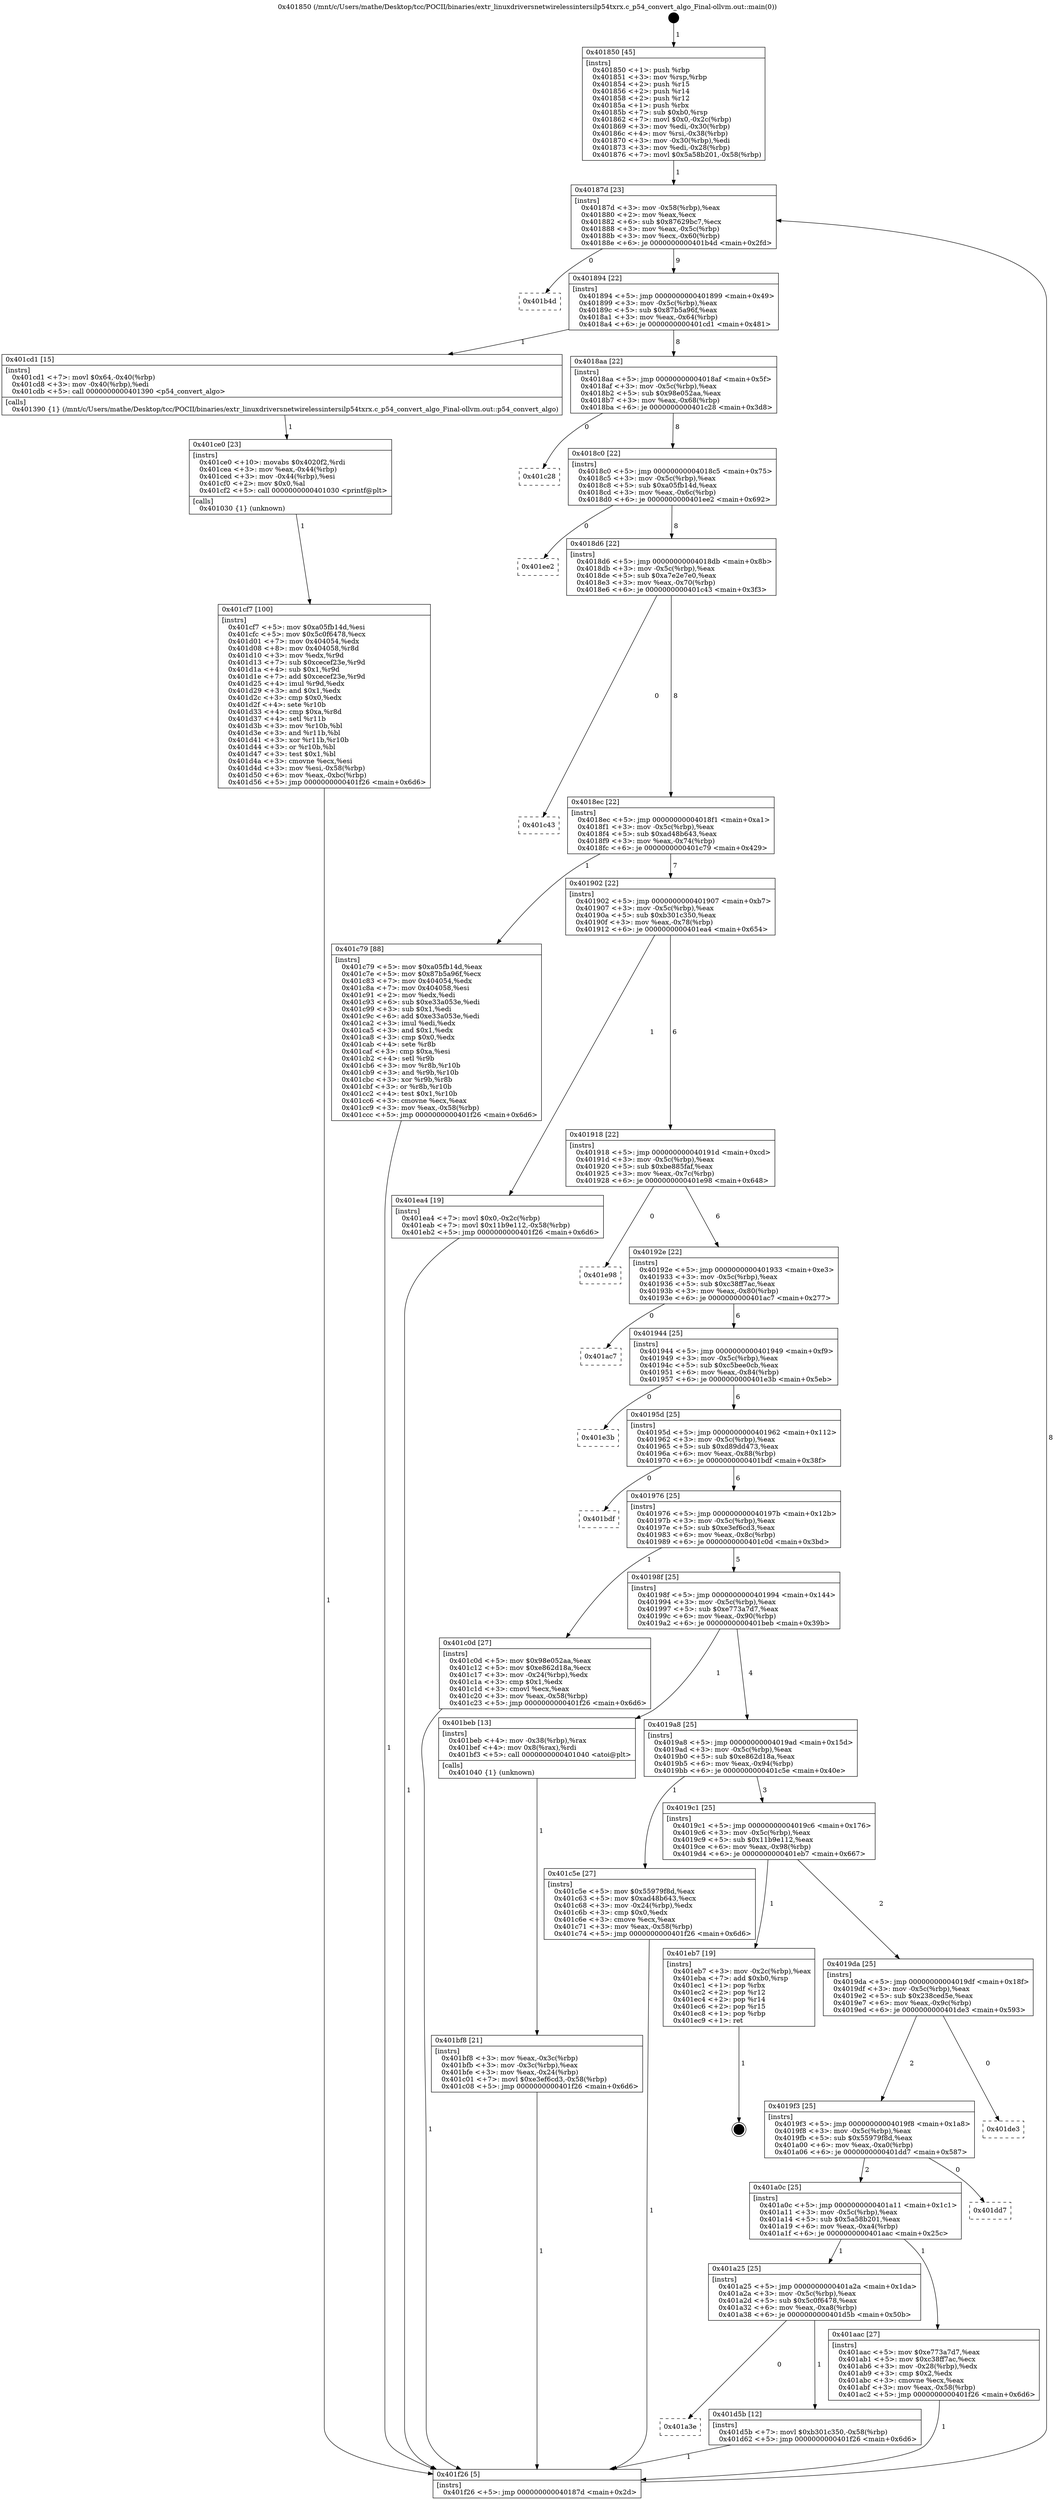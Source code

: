 digraph "0x401850" {
  label = "0x401850 (/mnt/c/Users/mathe/Desktop/tcc/POCII/binaries/extr_linuxdriversnetwirelessintersilp54txrx.c_p54_convert_algo_Final-ollvm.out::main(0))"
  labelloc = "t"
  node[shape=record]

  Entry [label="",width=0.3,height=0.3,shape=circle,fillcolor=black,style=filled]
  "0x40187d" [label="{
     0x40187d [23]\l
     | [instrs]\l
     &nbsp;&nbsp;0x40187d \<+3\>: mov -0x58(%rbp),%eax\l
     &nbsp;&nbsp;0x401880 \<+2\>: mov %eax,%ecx\l
     &nbsp;&nbsp;0x401882 \<+6\>: sub $0x87629bc7,%ecx\l
     &nbsp;&nbsp;0x401888 \<+3\>: mov %eax,-0x5c(%rbp)\l
     &nbsp;&nbsp;0x40188b \<+3\>: mov %ecx,-0x60(%rbp)\l
     &nbsp;&nbsp;0x40188e \<+6\>: je 0000000000401b4d \<main+0x2fd\>\l
  }"]
  "0x401b4d" [label="{
     0x401b4d\l
  }", style=dashed]
  "0x401894" [label="{
     0x401894 [22]\l
     | [instrs]\l
     &nbsp;&nbsp;0x401894 \<+5\>: jmp 0000000000401899 \<main+0x49\>\l
     &nbsp;&nbsp;0x401899 \<+3\>: mov -0x5c(%rbp),%eax\l
     &nbsp;&nbsp;0x40189c \<+5\>: sub $0x87b5a96f,%eax\l
     &nbsp;&nbsp;0x4018a1 \<+3\>: mov %eax,-0x64(%rbp)\l
     &nbsp;&nbsp;0x4018a4 \<+6\>: je 0000000000401cd1 \<main+0x481\>\l
  }"]
  Exit [label="",width=0.3,height=0.3,shape=circle,fillcolor=black,style=filled,peripheries=2]
  "0x401cd1" [label="{
     0x401cd1 [15]\l
     | [instrs]\l
     &nbsp;&nbsp;0x401cd1 \<+7\>: movl $0x64,-0x40(%rbp)\l
     &nbsp;&nbsp;0x401cd8 \<+3\>: mov -0x40(%rbp),%edi\l
     &nbsp;&nbsp;0x401cdb \<+5\>: call 0000000000401390 \<p54_convert_algo\>\l
     | [calls]\l
     &nbsp;&nbsp;0x401390 \{1\} (/mnt/c/Users/mathe/Desktop/tcc/POCII/binaries/extr_linuxdriversnetwirelessintersilp54txrx.c_p54_convert_algo_Final-ollvm.out::p54_convert_algo)\l
  }"]
  "0x4018aa" [label="{
     0x4018aa [22]\l
     | [instrs]\l
     &nbsp;&nbsp;0x4018aa \<+5\>: jmp 00000000004018af \<main+0x5f\>\l
     &nbsp;&nbsp;0x4018af \<+3\>: mov -0x5c(%rbp),%eax\l
     &nbsp;&nbsp;0x4018b2 \<+5\>: sub $0x98e052aa,%eax\l
     &nbsp;&nbsp;0x4018b7 \<+3\>: mov %eax,-0x68(%rbp)\l
     &nbsp;&nbsp;0x4018ba \<+6\>: je 0000000000401c28 \<main+0x3d8\>\l
  }"]
  "0x401a3e" [label="{
     0x401a3e\l
  }", style=dashed]
  "0x401c28" [label="{
     0x401c28\l
  }", style=dashed]
  "0x4018c0" [label="{
     0x4018c0 [22]\l
     | [instrs]\l
     &nbsp;&nbsp;0x4018c0 \<+5\>: jmp 00000000004018c5 \<main+0x75\>\l
     &nbsp;&nbsp;0x4018c5 \<+3\>: mov -0x5c(%rbp),%eax\l
     &nbsp;&nbsp;0x4018c8 \<+5\>: sub $0xa05fb14d,%eax\l
     &nbsp;&nbsp;0x4018cd \<+3\>: mov %eax,-0x6c(%rbp)\l
     &nbsp;&nbsp;0x4018d0 \<+6\>: je 0000000000401ee2 \<main+0x692\>\l
  }"]
  "0x401d5b" [label="{
     0x401d5b [12]\l
     | [instrs]\l
     &nbsp;&nbsp;0x401d5b \<+7\>: movl $0xb301c350,-0x58(%rbp)\l
     &nbsp;&nbsp;0x401d62 \<+5\>: jmp 0000000000401f26 \<main+0x6d6\>\l
  }"]
  "0x401ee2" [label="{
     0x401ee2\l
  }", style=dashed]
  "0x4018d6" [label="{
     0x4018d6 [22]\l
     | [instrs]\l
     &nbsp;&nbsp;0x4018d6 \<+5\>: jmp 00000000004018db \<main+0x8b\>\l
     &nbsp;&nbsp;0x4018db \<+3\>: mov -0x5c(%rbp),%eax\l
     &nbsp;&nbsp;0x4018de \<+5\>: sub $0xa7e2e7e0,%eax\l
     &nbsp;&nbsp;0x4018e3 \<+3\>: mov %eax,-0x70(%rbp)\l
     &nbsp;&nbsp;0x4018e6 \<+6\>: je 0000000000401c43 \<main+0x3f3\>\l
  }"]
  "0x401cf7" [label="{
     0x401cf7 [100]\l
     | [instrs]\l
     &nbsp;&nbsp;0x401cf7 \<+5\>: mov $0xa05fb14d,%esi\l
     &nbsp;&nbsp;0x401cfc \<+5\>: mov $0x5c0f6478,%ecx\l
     &nbsp;&nbsp;0x401d01 \<+7\>: mov 0x404054,%edx\l
     &nbsp;&nbsp;0x401d08 \<+8\>: mov 0x404058,%r8d\l
     &nbsp;&nbsp;0x401d10 \<+3\>: mov %edx,%r9d\l
     &nbsp;&nbsp;0x401d13 \<+7\>: sub $0xcecef23e,%r9d\l
     &nbsp;&nbsp;0x401d1a \<+4\>: sub $0x1,%r9d\l
     &nbsp;&nbsp;0x401d1e \<+7\>: add $0xcecef23e,%r9d\l
     &nbsp;&nbsp;0x401d25 \<+4\>: imul %r9d,%edx\l
     &nbsp;&nbsp;0x401d29 \<+3\>: and $0x1,%edx\l
     &nbsp;&nbsp;0x401d2c \<+3\>: cmp $0x0,%edx\l
     &nbsp;&nbsp;0x401d2f \<+4\>: sete %r10b\l
     &nbsp;&nbsp;0x401d33 \<+4\>: cmp $0xa,%r8d\l
     &nbsp;&nbsp;0x401d37 \<+4\>: setl %r11b\l
     &nbsp;&nbsp;0x401d3b \<+3\>: mov %r10b,%bl\l
     &nbsp;&nbsp;0x401d3e \<+3\>: and %r11b,%bl\l
     &nbsp;&nbsp;0x401d41 \<+3\>: xor %r11b,%r10b\l
     &nbsp;&nbsp;0x401d44 \<+3\>: or %r10b,%bl\l
     &nbsp;&nbsp;0x401d47 \<+3\>: test $0x1,%bl\l
     &nbsp;&nbsp;0x401d4a \<+3\>: cmovne %ecx,%esi\l
     &nbsp;&nbsp;0x401d4d \<+3\>: mov %esi,-0x58(%rbp)\l
     &nbsp;&nbsp;0x401d50 \<+6\>: mov %eax,-0xbc(%rbp)\l
     &nbsp;&nbsp;0x401d56 \<+5\>: jmp 0000000000401f26 \<main+0x6d6\>\l
  }"]
  "0x401c43" [label="{
     0x401c43\l
  }", style=dashed]
  "0x4018ec" [label="{
     0x4018ec [22]\l
     | [instrs]\l
     &nbsp;&nbsp;0x4018ec \<+5\>: jmp 00000000004018f1 \<main+0xa1\>\l
     &nbsp;&nbsp;0x4018f1 \<+3\>: mov -0x5c(%rbp),%eax\l
     &nbsp;&nbsp;0x4018f4 \<+5\>: sub $0xad48b643,%eax\l
     &nbsp;&nbsp;0x4018f9 \<+3\>: mov %eax,-0x74(%rbp)\l
     &nbsp;&nbsp;0x4018fc \<+6\>: je 0000000000401c79 \<main+0x429\>\l
  }"]
  "0x401ce0" [label="{
     0x401ce0 [23]\l
     | [instrs]\l
     &nbsp;&nbsp;0x401ce0 \<+10\>: movabs $0x4020f2,%rdi\l
     &nbsp;&nbsp;0x401cea \<+3\>: mov %eax,-0x44(%rbp)\l
     &nbsp;&nbsp;0x401ced \<+3\>: mov -0x44(%rbp),%esi\l
     &nbsp;&nbsp;0x401cf0 \<+2\>: mov $0x0,%al\l
     &nbsp;&nbsp;0x401cf2 \<+5\>: call 0000000000401030 \<printf@plt\>\l
     | [calls]\l
     &nbsp;&nbsp;0x401030 \{1\} (unknown)\l
  }"]
  "0x401c79" [label="{
     0x401c79 [88]\l
     | [instrs]\l
     &nbsp;&nbsp;0x401c79 \<+5\>: mov $0xa05fb14d,%eax\l
     &nbsp;&nbsp;0x401c7e \<+5\>: mov $0x87b5a96f,%ecx\l
     &nbsp;&nbsp;0x401c83 \<+7\>: mov 0x404054,%edx\l
     &nbsp;&nbsp;0x401c8a \<+7\>: mov 0x404058,%esi\l
     &nbsp;&nbsp;0x401c91 \<+2\>: mov %edx,%edi\l
     &nbsp;&nbsp;0x401c93 \<+6\>: sub $0xe33a053e,%edi\l
     &nbsp;&nbsp;0x401c99 \<+3\>: sub $0x1,%edi\l
     &nbsp;&nbsp;0x401c9c \<+6\>: add $0xe33a053e,%edi\l
     &nbsp;&nbsp;0x401ca2 \<+3\>: imul %edi,%edx\l
     &nbsp;&nbsp;0x401ca5 \<+3\>: and $0x1,%edx\l
     &nbsp;&nbsp;0x401ca8 \<+3\>: cmp $0x0,%edx\l
     &nbsp;&nbsp;0x401cab \<+4\>: sete %r8b\l
     &nbsp;&nbsp;0x401caf \<+3\>: cmp $0xa,%esi\l
     &nbsp;&nbsp;0x401cb2 \<+4\>: setl %r9b\l
     &nbsp;&nbsp;0x401cb6 \<+3\>: mov %r8b,%r10b\l
     &nbsp;&nbsp;0x401cb9 \<+3\>: and %r9b,%r10b\l
     &nbsp;&nbsp;0x401cbc \<+3\>: xor %r9b,%r8b\l
     &nbsp;&nbsp;0x401cbf \<+3\>: or %r8b,%r10b\l
     &nbsp;&nbsp;0x401cc2 \<+4\>: test $0x1,%r10b\l
     &nbsp;&nbsp;0x401cc6 \<+3\>: cmovne %ecx,%eax\l
     &nbsp;&nbsp;0x401cc9 \<+3\>: mov %eax,-0x58(%rbp)\l
     &nbsp;&nbsp;0x401ccc \<+5\>: jmp 0000000000401f26 \<main+0x6d6\>\l
  }"]
  "0x401902" [label="{
     0x401902 [22]\l
     | [instrs]\l
     &nbsp;&nbsp;0x401902 \<+5\>: jmp 0000000000401907 \<main+0xb7\>\l
     &nbsp;&nbsp;0x401907 \<+3\>: mov -0x5c(%rbp),%eax\l
     &nbsp;&nbsp;0x40190a \<+5\>: sub $0xb301c350,%eax\l
     &nbsp;&nbsp;0x40190f \<+3\>: mov %eax,-0x78(%rbp)\l
     &nbsp;&nbsp;0x401912 \<+6\>: je 0000000000401ea4 \<main+0x654\>\l
  }"]
  "0x401bf8" [label="{
     0x401bf8 [21]\l
     | [instrs]\l
     &nbsp;&nbsp;0x401bf8 \<+3\>: mov %eax,-0x3c(%rbp)\l
     &nbsp;&nbsp;0x401bfb \<+3\>: mov -0x3c(%rbp),%eax\l
     &nbsp;&nbsp;0x401bfe \<+3\>: mov %eax,-0x24(%rbp)\l
     &nbsp;&nbsp;0x401c01 \<+7\>: movl $0xe3ef6cd3,-0x58(%rbp)\l
     &nbsp;&nbsp;0x401c08 \<+5\>: jmp 0000000000401f26 \<main+0x6d6\>\l
  }"]
  "0x401ea4" [label="{
     0x401ea4 [19]\l
     | [instrs]\l
     &nbsp;&nbsp;0x401ea4 \<+7\>: movl $0x0,-0x2c(%rbp)\l
     &nbsp;&nbsp;0x401eab \<+7\>: movl $0x11b9e112,-0x58(%rbp)\l
     &nbsp;&nbsp;0x401eb2 \<+5\>: jmp 0000000000401f26 \<main+0x6d6\>\l
  }"]
  "0x401918" [label="{
     0x401918 [22]\l
     | [instrs]\l
     &nbsp;&nbsp;0x401918 \<+5\>: jmp 000000000040191d \<main+0xcd\>\l
     &nbsp;&nbsp;0x40191d \<+3\>: mov -0x5c(%rbp),%eax\l
     &nbsp;&nbsp;0x401920 \<+5\>: sub $0xbe885faf,%eax\l
     &nbsp;&nbsp;0x401925 \<+3\>: mov %eax,-0x7c(%rbp)\l
     &nbsp;&nbsp;0x401928 \<+6\>: je 0000000000401e98 \<main+0x648\>\l
  }"]
  "0x401850" [label="{
     0x401850 [45]\l
     | [instrs]\l
     &nbsp;&nbsp;0x401850 \<+1\>: push %rbp\l
     &nbsp;&nbsp;0x401851 \<+3\>: mov %rsp,%rbp\l
     &nbsp;&nbsp;0x401854 \<+2\>: push %r15\l
     &nbsp;&nbsp;0x401856 \<+2\>: push %r14\l
     &nbsp;&nbsp;0x401858 \<+2\>: push %r12\l
     &nbsp;&nbsp;0x40185a \<+1\>: push %rbx\l
     &nbsp;&nbsp;0x40185b \<+7\>: sub $0xb0,%rsp\l
     &nbsp;&nbsp;0x401862 \<+7\>: movl $0x0,-0x2c(%rbp)\l
     &nbsp;&nbsp;0x401869 \<+3\>: mov %edi,-0x30(%rbp)\l
     &nbsp;&nbsp;0x40186c \<+4\>: mov %rsi,-0x38(%rbp)\l
     &nbsp;&nbsp;0x401870 \<+3\>: mov -0x30(%rbp),%edi\l
     &nbsp;&nbsp;0x401873 \<+3\>: mov %edi,-0x28(%rbp)\l
     &nbsp;&nbsp;0x401876 \<+7\>: movl $0x5a58b201,-0x58(%rbp)\l
  }"]
  "0x401e98" [label="{
     0x401e98\l
  }", style=dashed]
  "0x40192e" [label="{
     0x40192e [22]\l
     | [instrs]\l
     &nbsp;&nbsp;0x40192e \<+5\>: jmp 0000000000401933 \<main+0xe3\>\l
     &nbsp;&nbsp;0x401933 \<+3\>: mov -0x5c(%rbp),%eax\l
     &nbsp;&nbsp;0x401936 \<+5\>: sub $0xc38ff7ac,%eax\l
     &nbsp;&nbsp;0x40193b \<+3\>: mov %eax,-0x80(%rbp)\l
     &nbsp;&nbsp;0x40193e \<+6\>: je 0000000000401ac7 \<main+0x277\>\l
  }"]
  "0x401f26" [label="{
     0x401f26 [5]\l
     | [instrs]\l
     &nbsp;&nbsp;0x401f26 \<+5\>: jmp 000000000040187d \<main+0x2d\>\l
  }"]
  "0x401ac7" [label="{
     0x401ac7\l
  }", style=dashed]
  "0x401944" [label="{
     0x401944 [25]\l
     | [instrs]\l
     &nbsp;&nbsp;0x401944 \<+5\>: jmp 0000000000401949 \<main+0xf9\>\l
     &nbsp;&nbsp;0x401949 \<+3\>: mov -0x5c(%rbp),%eax\l
     &nbsp;&nbsp;0x40194c \<+5\>: sub $0xc5bee0cb,%eax\l
     &nbsp;&nbsp;0x401951 \<+6\>: mov %eax,-0x84(%rbp)\l
     &nbsp;&nbsp;0x401957 \<+6\>: je 0000000000401e3b \<main+0x5eb\>\l
  }"]
  "0x401a25" [label="{
     0x401a25 [25]\l
     | [instrs]\l
     &nbsp;&nbsp;0x401a25 \<+5\>: jmp 0000000000401a2a \<main+0x1da\>\l
     &nbsp;&nbsp;0x401a2a \<+3\>: mov -0x5c(%rbp),%eax\l
     &nbsp;&nbsp;0x401a2d \<+5\>: sub $0x5c0f6478,%eax\l
     &nbsp;&nbsp;0x401a32 \<+6\>: mov %eax,-0xa8(%rbp)\l
     &nbsp;&nbsp;0x401a38 \<+6\>: je 0000000000401d5b \<main+0x50b\>\l
  }"]
  "0x401e3b" [label="{
     0x401e3b\l
  }", style=dashed]
  "0x40195d" [label="{
     0x40195d [25]\l
     | [instrs]\l
     &nbsp;&nbsp;0x40195d \<+5\>: jmp 0000000000401962 \<main+0x112\>\l
     &nbsp;&nbsp;0x401962 \<+3\>: mov -0x5c(%rbp),%eax\l
     &nbsp;&nbsp;0x401965 \<+5\>: sub $0xd89dd473,%eax\l
     &nbsp;&nbsp;0x40196a \<+6\>: mov %eax,-0x88(%rbp)\l
     &nbsp;&nbsp;0x401970 \<+6\>: je 0000000000401bdf \<main+0x38f\>\l
  }"]
  "0x401aac" [label="{
     0x401aac [27]\l
     | [instrs]\l
     &nbsp;&nbsp;0x401aac \<+5\>: mov $0xe773a7d7,%eax\l
     &nbsp;&nbsp;0x401ab1 \<+5\>: mov $0xc38ff7ac,%ecx\l
     &nbsp;&nbsp;0x401ab6 \<+3\>: mov -0x28(%rbp),%edx\l
     &nbsp;&nbsp;0x401ab9 \<+3\>: cmp $0x2,%edx\l
     &nbsp;&nbsp;0x401abc \<+3\>: cmovne %ecx,%eax\l
     &nbsp;&nbsp;0x401abf \<+3\>: mov %eax,-0x58(%rbp)\l
     &nbsp;&nbsp;0x401ac2 \<+5\>: jmp 0000000000401f26 \<main+0x6d6\>\l
  }"]
  "0x401bdf" [label="{
     0x401bdf\l
  }", style=dashed]
  "0x401976" [label="{
     0x401976 [25]\l
     | [instrs]\l
     &nbsp;&nbsp;0x401976 \<+5\>: jmp 000000000040197b \<main+0x12b\>\l
     &nbsp;&nbsp;0x40197b \<+3\>: mov -0x5c(%rbp),%eax\l
     &nbsp;&nbsp;0x40197e \<+5\>: sub $0xe3ef6cd3,%eax\l
     &nbsp;&nbsp;0x401983 \<+6\>: mov %eax,-0x8c(%rbp)\l
     &nbsp;&nbsp;0x401989 \<+6\>: je 0000000000401c0d \<main+0x3bd\>\l
  }"]
  "0x401a0c" [label="{
     0x401a0c [25]\l
     | [instrs]\l
     &nbsp;&nbsp;0x401a0c \<+5\>: jmp 0000000000401a11 \<main+0x1c1\>\l
     &nbsp;&nbsp;0x401a11 \<+3\>: mov -0x5c(%rbp),%eax\l
     &nbsp;&nbsp;0x401a14 \<+5\>: sub $0x5a58b201,%eax\l
     &nbsp;&nbsp;0x401a19 \<+6\>: mov %eax,-0xa4(%rbp)\l
     &nbsp;&nbsp;0x401a1f \<+6\>: je 0000000000401aac \<main+0x25c\>\l
  }"]
  "0x401c0d" [label="{
     0x401c0d [27]\l
     | [instrs]\l
     &nbsp;&nbsp;0x401c0d \<+5\>: mov $0x98e052aa,%eax\l
     &nbsp;&nbsp;0x401c12 \<+5\>: mov $0xe862d18a,%ecx\l
     &nbsp;&nbsp;0x401c17 \<+3\>: mov -0x24(%rbp),%edx\l
     &nbsp;&nbsp;0x401c1a \<+3\>: cmp $0x1,%edx\l
     &nbsp;&nbsp;0x401c1d \<+3\>: cmovl %ecx,%eax\l
     &nbsp;&nbsp;0x401c20 \<+3\>: mov %eax,-0x58(%rbp)\l
     &nbsp;&nbsp;0x401c23 \<+5\>: jmp 0000000000401f26 \<main+0x6d6\>\l
  }"]
  "0x40198f" [label="{
     0x40198f [25]\l
     | [instrs]\l
     &nbsp;&nbsp;0x40198f \<+5\>: jmp 0000000000401994 \<main+0x144\>\l
     &nbsp;&nbsp;0x401994 \<+3\>: mov -0x5c(%rbp),%eax\l
     &nbsp;&nbsp;0x401997 \<+5\>: sub $0xe773a7d7,%eax\l
     &nbsp;&nbsp;0x40199c \<+6\>: mov %eax,-0x90(%rbp)\l
     &nbsp;&nbsp;0x4019a2 \<+6\>: je 0000000000401beb \<main+0x39b\>\l
  }"]
  "0x401dd7" [label="{
     0x401dd7\l
  }", style=dashed]
  "0x401beb" [label="{
     0x401beb [13]\l
     | [instrs]\l
     &nbsp;&nbsp;0x401beb \<+4\>: mov -0x38(%rbp),%rax\l
     &nbsp;&nbsp;0x401bef \<+4\>: mov 0x8(%rax),%rdi\l
     &nbsp;&nbsp;0x401bf3 \<+5\>: call 0000000000401040 \<atoi@plt\>\l
     | [calls]\l
     &nbsp;&nbsp;0x401040 \{1\} (unknown)\l
  }"]
  "0x4019a8" [label="{
     0x4019a8 [25]\l
     | [instrs]\l
     &nbsp;&nbsp;0x4019a8 \<+5\>: jmp 00000000004019ad \<main+0x15d\>\l
     &nbsp;&nbsp;0x4019ad \<+3\>: mov -0x5c(%rbp),%eax\l
     &nbsp;&nbsp;0x4019b0 \<+5\>: sub $0xe862d18a,%eax\l
     &nbsp;&nbsp;0x4019b5 \<+6\>: mov %eax,-0x94(%rbp)\l
     &nbsp;&nbsp;0x4019bb \<+6\>: je 0000000000401c5e \<main+0x40e\>\l
  }"]
  "0x4019f3" [label="{
     0x4019f3 [25]\l
     | [instrs]\l
     &nbsp;&nbsp;0x4019f3 \<+5\>: jmp 00000000004019f8 \<main+0x1a8\>\l
     &nbsp;&nbsp;0x4019f8 \<+3\>: mov -0x5c(%rbp),%eax\l
     &nbsp;&nbsp;0x4019fb \<+5\>: sub $0x55979f8d,%eax\l
     &nbsp;&nbsp;0x401a00 \<+6\>: mov %eax,-0xa0(%rbp)\l
     &nbsp;&nbsp;0x401a06 \<+6\>: je 0000000000401dd7 \<main+0x587\>\l
  }"]
  "0x401c5e" [label="{
     0x401c5e [27]\l
     | [instrs]\l
     &nbsp;&nbsp;0x401c5e \<+5\>: mov $0x55979f8d,%eax\l
     &nbsp;&nbsp;0x401c63 \<+5\>: mov $0xad48b643,%ecx\l
     &nbsp;&nbsp;0x401c68 \<+3\>: mov -0x24(%rbp),%edx\l
     &nbsp;&nbsp;0x401c6b \<+3\>: cmp $0x0,%edx\l
     &nbsp;&nbsp;0x401c6e \<+3\>: cmove %ecx,%eax\l
     &nbsp;&nbsp;0x401c71 \<+3\>: mov %eax,-0x58(%rbp)\l
     &nbsp;&nbsp;0x401c74 \<+5\>: jmp 0000000000401f26 \<main+0x6d6\>\l
  }"]
  "0x4019c1" [label="{
     0x4019c1 [25]\l
     | [instrs]\l
     &nbsp;&nbsp;0x4019c1 \<+5\>: jmp 00000000004019c6 \<main+0x176\>\l
     &nbsp;&nbsp;0x4019c6 \<+3\>: mov -0x5c(%rbp),%eax\l
     &nbsp;&nbsp;0x4019c9 \<+5\>: sub $0x11b9e112,%eax\l
     &nbsp;&nbsp;0x4019ce \<+6\>: mov %eax,-0x98(%rbp)\l
     &nbsp;&nbsp;0x4019d4 \<+6\>: je 0000000000401eb7 \<main+0x667\>\l
  }"]
  "0x401de3" [label="{
     0x401de3\l
  }", style=dashed]
  "0x401eb7" [label="{
     0x401eb7 [19]\l
     | [instrs]\l
     &nbsp;&nbsp;0x401eb7 \<+3\>: mov -0x2c(%rbp),%eax\l
     &nbsp;&nbsp;0x401eba \<+7\>: add $0xb0,%rsp\l
     &nbsp;&nbsp;0x401ec1 \<+1\>: pop %rbx\l
     &nbsp;&nbsp;0x401ec2 \<+2\>: pop %r12\l
     &nbsp;&nbsp;0x401ec4 \<+2\>: pop %r14\l
     &nbsp;&nbsp;0x401ec6 \<+2\>: pop %r15\l
     &nbsp;&nbsp;0x401ec8 \<+1\>: pop %rbp\l
     &nbsp;&nbsp;0x401ec9 \<+1\>: ret\l
  }"]
  "0x4019da" [label="{
     0x4019da [25]\l
     | [instrs]\l
     &nbsp;&nbsp;0x4019da \<+5\>: jmp 00000000004019df \<main+0x18f\>\l
     &nbsp;&nbsp;0x4019df \<+3\>: mov -0x5c(%rbp),%eax\l
     &nbsp;&nbsp;0x4019e2 \<+5\>: sub $0x238ced5e,%eax\l
     &nbsp;&nbsp;0x4019e7 \<+6\>: mov %eax,-0x9c(%rbp)\l
     &nbsp;&nbsp;0x4019ed \<+6\>: je 0000000000401de3 \<main+0x593\>\l
  }"]
  Entry -> "0x401850" [label=" 1"]
  "0x40187d" -> "0x401b4d" [label=" 0"]
  "0x40187d" -> "0x401894" [label=" 9"]
  "0x401eb7" -> Exit [label=" 1"]
  "0x401894" -> "0x401cd1" [label=" 1"]
  "0x401894" -> "0x4018aa" [label=" 8"]
  "0x401ea4" -> "0x401f26" [label=" 1"]
  "0x4018aa" -> "0x401c28" [label=" 0"]
  "0x4018aa" -> "0x4018c0" [label=" 8"]
  "0x401d5b" -> "0x401f26" [label=" 1"]
  "0x4018c0" -> "0x401ee2" [label=" 0"]
  "0x4018c0" -> "0x4018d6" [label=" 8"]
  "0x401a25" -> "0x401a3e" [label=" 0"]
  "0x4018d6" -> "0x401c43" [label=" 0"]
  "0x4018d6" -> "0x4018ec" [label=" 8"]
  "0x401a25" -> "0x401d5b" [label=" 1"]
  "0x4018ec" -> "0x401c79" [label=" 1"]
  "0x4018ec" -> "0x401902" [label=" 7"]
  "0x401cf7" -> "0x401f26" [label=" 1"]
  "0x401902" -> "0x401ea4" [label=" 1"]
  "0x401902" -> "0x401918" [label=" 6"]
  "0x401ce0" -> "0x401cf7" [label=" 1"]
  "0x401918" -> "0x401e98" [label=" 0"]
  "0x401918" -> "0x40192e" [label=" 6"]
  "0x401cd1" -> "0x401ce0" [label=" 1"]
  "0x40192e" -> "0x401ac7" [label=" 0"]
  "0x40192e" -> "0x401944" [label=" 6"]
  "0x401c79" -> "0x401f26" [label=" 1"]
  "0x401944" -> "0x401e3b" [label=" 0"]
  "0x401944" -> "0x40195d" [label=" 6"]
  "0x401c5e" -> "0x401f26" [label=" 1"]
  "0x40195d" -> "0x401bdf" [label=" 0"]
  "0x40195d" -> "0x401976" [label=" 6"]
  "0x401c0d" -> "0x401f26" [label=" 1"]
  "0x401976" -> "0x401c0d" [label=" 1"]
  "0x401976" -> "0x40198f" [label=" 5"]
  "0x401beb" -> "0x401bf8" [label=" 1"]
  "0x40198f" -> "0x401beb" [label=" 1"]
  "0x40198f" -> "0x4019a8" [label=" 4"]
  "0x401f26" -> "0x40187d" [label=" 8"]
  "0x4019a8" -> "0x401c5e" [label=" 1"]
  "0x4019a8" -> "0x4019c1" [label=" 3"]
  "0x401aac" -> "0x401f26" [label=" 1"]
  "0x4019c1" -> "0x401eb7" [label=" 1"]
  "0x4019c1" -> "0x4019da" [label=" 2"]
  "0x401a0c" -> "0x401a25" [label=" 1"]
  "0x4019da" -> "0x401de3" [label=" 0"]
  "0x4019da" -> "0x4019f3" [label=" 2"]
  "0x401850" -> "0x40187d" [label=" 1"]
  "0x4019f3" -> "0x401dd7" [label=" 0"]
  "0x4019f3" -> "0x401a0c" [label=" 2"]
  "0x401bf8" -> "0x401f26" [label=" 1"]
  "0x401a0c" -> "0x401aac" [label=" 1"]
}
